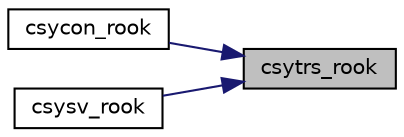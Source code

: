digraph "csytrs_rook"
{
 // LATEX_PDF_SIZE
  edge [fontname="Helvetica",fontsize="10",labelfontname="Helvetica",labelfontsize="10"];
  node [fontname="Helvetica",fontsize="10",shape=record];
  rankdir="RL";
  Node1 [label="csytrs_rook",height=0.2,width=0.4,color="black", fillcolor="grey75", style="filled", fontcolor="black",tooltip="CSYTRS_ROOK"];
  Node1 -> Node2 [dir="back",color="midnightblue",fontsize="10",style="solid",fontname="Helvetica"];
  Node2 [label="csycon_rook",height=0.2,width=0.4,color="black", fillcolor="white", style="filled",URL="$csycon__rook_8f.html#a2b5b978f7ae256e0174ce1df690aa5f1",tooltip="CSYCON_ROOK"];
  Node1 -> Node3 [dir="back",color="midnightblue",fontsize="10",style="solid",fontname="Helvetica"];
  Node3 [label="csysv_rook",height=0.2,width=0.4,color="black", fillcolor="white", style="filled",URL="$csysv__rook_8f.html#aadb410c9b1f28931fe04501234603985",tooltip="CSYSV_ROOK computes the solution to system of linear equations A * X = B for SY matrices"];
}
